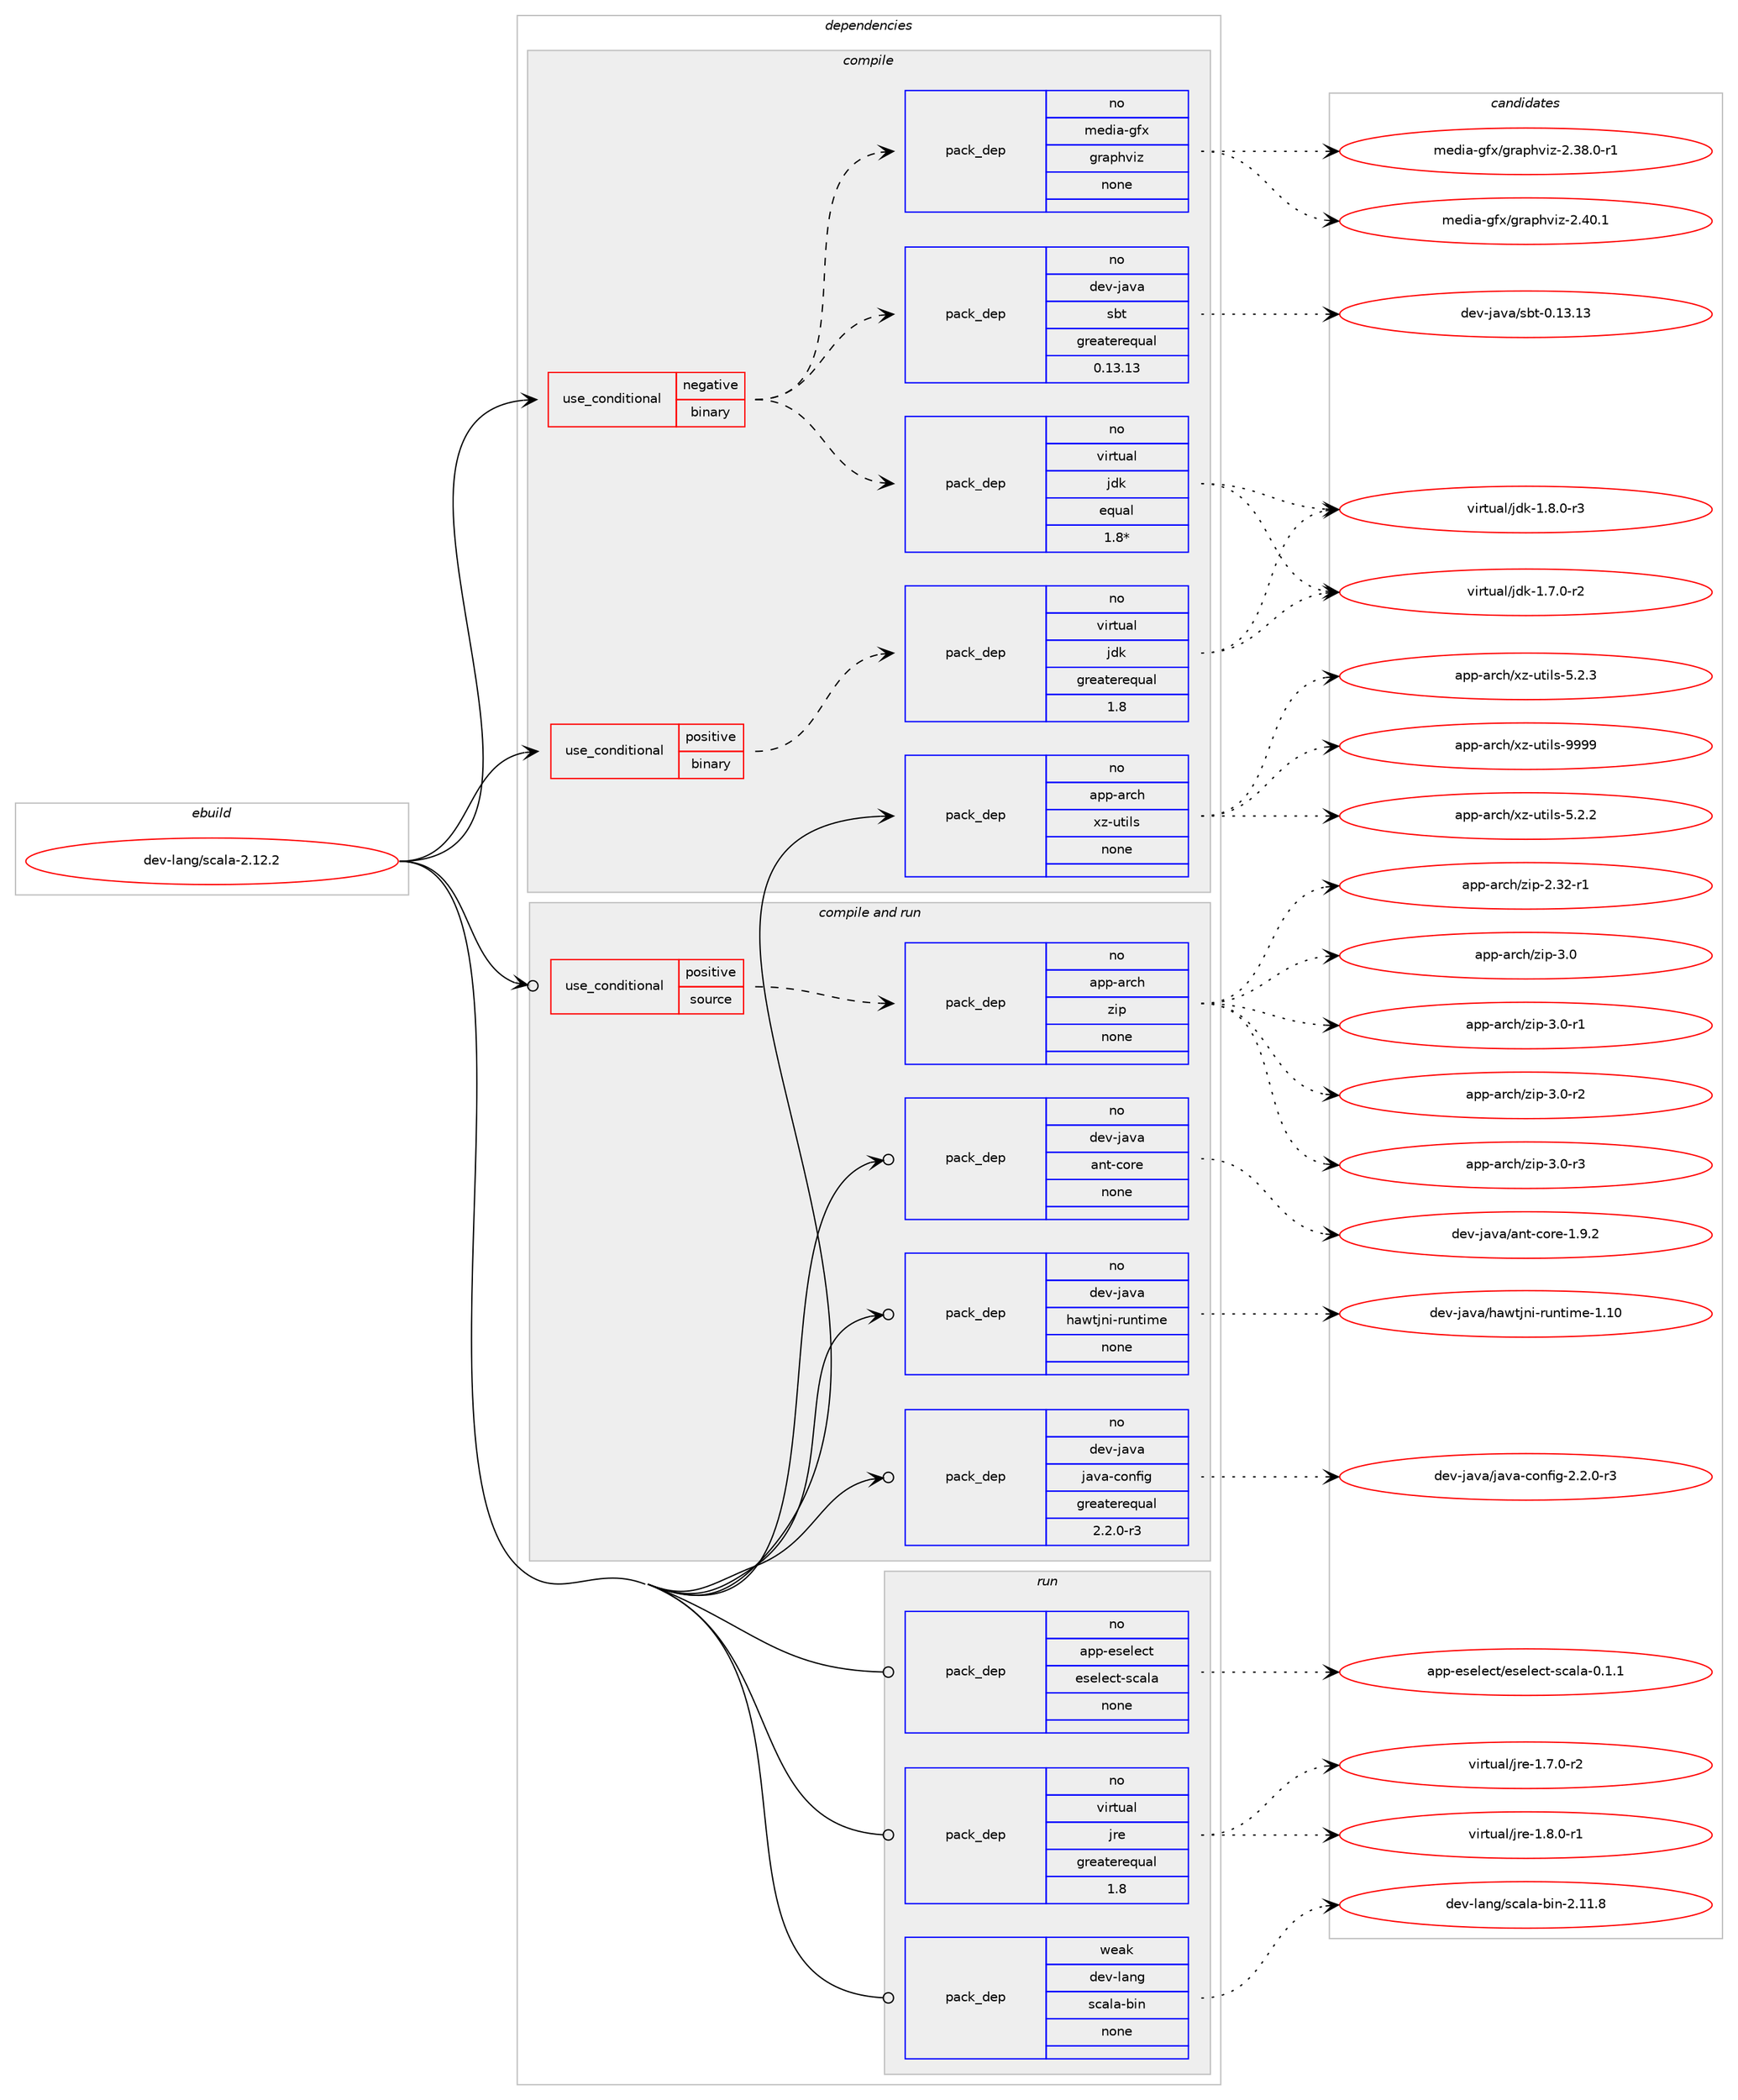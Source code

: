 digraph prolog {

# *************
# Graph options
# *************

newrank=true;
concentrate=true;
compound=true;
graph [rankdir=LR,fontname=Helvetica,fontsize=10,ranksep=1.5];#, ranksep=2.5, nodesep=0.2];
edge  [arrowhead=vee];
node  [fontname=Helvetica,fontsize=10];

# **********
# The ebuild
# **********

subgraph cluster_leftcol {
color=gray;
rank=same;
label=<<i>ebuild</i>>;
id [label="dev-lang/scala-2.12.2", color=red, width=4, href="../dev-lang/scala-2.12.2.svg"];
}

# ****************
# The dependencies
# ****************

subgraph cluster_midcol {
color=gray;
label=<<i>dependencies</i>>;
subgraph cluster_compile {
fillcolor="#eeeeee";
style=filled;
label=<<i>compile</i>>;
subgraph cond23705 {
dependency109605 [label=<<TABLE BORDER="0" CELLBORDER="1" CELLSPACING="0" CELLPADDING="4"><TR><TD ROWSPAN="3" CELLPADDING="10">use_conditional</TD></TR><TR><TD>negative</TD></TR><TR><TD>binary</TD></TR></TABLE>>, shape=none, color=red];
subgraph pack82732 {
dependency109606 [label=<<TABLE BORDER="0" CELLBORDER="1" CELLSPACING="0" CELLPADDING="4" WIDTH="220"><TR><TD ROWSPAN="6" CELLPADDING="30">pack_dep</TD></TR><TR><TD WIDTH="110">no</TD></TR><TR><TD>virtual</TD></TR><TR><TD>jdk</TD></TR><TR><TD>equal</TD></TR><TR><TD>1.8*</TD></TR></TABLE>>, shape=none, color=blue];
}
dependency109605:e -> dependency109606:w [weight=20,style="dashed",arrowhead="vee"];
subgraph pack82733 {
dependency109607 [label=<<TABLE BORDER="0" CELLBORDER="1" CELLSPACING="0" CELLPADDING="4" WIDTH="220"><TR><TD ROWSPAN="6" CELLPADDING="30">pack_dep</TD></TR><TR><TD WIDTH="110">no</TD></TR><TR><TD>dev-java</TD></TR><TR><TD>sbt</TD></TR><TR><TD>greaterequal</TD></TR><TR><TD>0.13.13</TD></TR></TABLE>>, shape=none, color=blue];
}
dependency109605:e -> dependency109607:w [weight=20,style="dashed",arrowhead="vee"];
subgraph pack82734 {
dependency109608 [label=<<TABLE BORDER="0" CELLBORDER="1" CELLSPACING="0" CELLPADDING="4" WIDTH="220"><TR><TD ROWSPAN="6" CELLPADDING="30">pack_dep</TD></TR><TR><TD WIDTH="110">no</TD></TR><TR><TD>media-gfx</TD></TR><TR><TD>graphviz</TD></TR><TR><TD>none</TD></TR><TR><TD></TD></TR></TABLE>>, shape=none, color=blue];
}
dependency109605:e -> dependency109608:w [weight=20,style="dashed",arrowhead="vee"];
}
id:e -> dependency109605:w [weight=20,style="solid",arrowhead="vee"];
subgraph cond23706 {
dependency109609 [label=<<TABLE BORDER="0" CELLBORDER="1" CELLSPACING="0" CELLPADDING="4"><TR><TD ROWSPAN="3" CELLPADDING="10">use_conditional</TD></TR><TR><TD>positive</TD></TR><TR><TD>binary</TD></TR></TABLE>>, shape=none, color=red];
subgraph pack82735 {
dependency109610 [label=<<TABLE BORDER="0" CELLBORDER="1" CELLSPACING="0" CELLPADDING="4" WIDTH="220"><TR><TD ROWSPAN="6" CELLPADDING="30">pack_dep</TD></TR><TR><TD WIDTH="110">no</TD></TR><TR><TD>virtual</TD></TR><TR><TD>jdk</TD></TR><TR><TD>greaterequal</TD></TR><TR><TD>1.8</TD></TR></TABLE>>, shape=none, color=blue];
}
dependency109609:e -> dependency109610:w [weight=20,style="dashed",arrowhead="vee"];
}
id:e -> dependency109609:w [weight=20,style="solid",arrowhead="vee"];
subgraph pack82736 {
dependency109611 [label=<<TABLE BORDER="0" CELLBORDER="1" CELLSPACING="0" CELLPADDING="4" WIDTH="220"><TR><TD ROWSPAN="6" CELLPADDING="30">pack_dep</TD></TR><TR><TD WIDTH="110">no</TD></TR><TR><TD>app-arch</TD></TR><TR><TD>xz-utils</TD></TR><TR><TD>none</TD></TR><TR><TD></TD></TR></TABLE>>, shape=none, color=blue];
}
id:e -> dependency109611:w [weight=20,style="solid",arrowhead="vee"];
}
subgraph cluster_compileandrun {
fillcolor="#eeeeee";
style=filled;
label=<<i>compile and run</i>>;
subgraph cond23707 {
dependency109612 [label=<<TABLE BORDER="0" CELLBORDER="1" CELLSPACING="0" CELLPADDING="4"><TR><TD ROWSPAN="3" CELLPADDING="10">use_conditional</TD></TR><TR><TD>positive</TD></TR><TR><TD>source</TD></TR></TABLE>>, shape=none, color=red];
subgraph pack82737 {
dependency109613 [label=<<TABLE BORDER="0" CELLBORDER="1" CELLSPACING="0" CELLPADDING="4" WIDTH="220"><TR><TD ROWSPAN="6" CELLPADDING="30">pack_dep</TD></TR><TR><TD WIDTH="110">no</TD></TR><TR><TD>app-arch</TD></TR><TR><TD>zip</TD></TR><TR><TD>none</TD></TR><TR><TD></TD></TR></TABLE>>, shape=none, color=blue];
}
dependency109612:e -> dependency109613:w [weight=20,style="dashed",arrowhead="vee"];
}
id:e -> dependency109612:w [weight=20,style="solid",arrowhead="odotvee"];
subgraph pack82738 {
dependency109614 [label=<<TABLE BORDER="0" CELLBORDER="1" CELLSPACING="0" CELLPADDING="4" WIDTH="220"><TR><TD ROWSPAN="6" CELLPADDING="30">pack_dep</TD></TR><TR><TD WIDTH="110">no</TD></TR><TR><TD>dev-java</TD></TR><TR><TD>ant-core</TD></TR><TR><TD>none</TD></TR><TR><TD></TD></TR></TABLE>>, shape=none, color=blue];
}
id:e -> dependency109614:w [weight=20,style="solid",arrowhead="odotvee"];
subgraph pack82739 {
dependency109615 [label=<<TABLE BORDER="0" CELLBORDER="1" CELLSPACING="0" CELLPADDING="4" WIDTH="220"><TR><TD ROWSPAN="6" CELLPADDING="30">pack_dep</TD></TR><TR><TD WIDTH="110">no</TD></TR><TR><TD>dev-java</TD></TR><TR><TD>hawtjni-runtime</TD></TR><TR><TD>none</TD></TR><TR><TD></TD></TR></TABLE>>, shape=none, color=blue];
}
id:e -> dependency109615:w [weight=20,style="solid",arrowhead="odotvee"];
subgraph pack82740 {
dependency109616 [label=<<TABLE BORDER="0" CELLBORDER="1" CELLSPACING="0" CELLPADDING="4" WIDTH="220"><TR><TD ROWSPAN="6" CELLPADDING="30">pack_dep</TD></TR><TR><TD WIDTH="110">no</TD></TR><TR><TD>dev-java</TD></TR><TR><TD>java-config</TD></TR><TR><TD>greaterequal</TD></TR><TR><TD>2.2.0-r3</TD></TR></TABLE>>, shape=none, color=blue];
}
id:e -> dependency109616:w [weight=20,style="solid",arrowhead="odotvee"];
}
subgraph cluster_run {
fillcolor="#eeeeee";
style=filled;
label=<<i>run</i>>;
subgraph pack82741 {
dependency109617 [label=<<TABLE BORDER="0" CELLBORDER="1" CELLSPACING="0" CELLPADDING="4" WIDTH="220"><TR><TD ROWSPAN="6" CELLPADDING="30">pack_dep</TD></TR><TR><TD WIDTH="110">no</TD></TR><TR><TD>app-eselect</TD></TR><TR><TD>eselect-scala</TD></TR><TR><TD>none</TD></TR><TR><TD></TD></TR></TABLE>>, shape=none, color=blue];
}
id:e -> dependency109617:w [weight=20,style="solid",arrowhead="odot"];
subgraph pack82742 {
dependency109618 [label=<<TABLE BORDER="0" CELLBORDER="1" CELLSPACING="0" CELLPADDING="4" WIDTH="220"><TR><TD ROWSPAN="6" CELLPADDING="30">pack_dep</TD></TR><TR><TD WIDTH="110">no</TD></TR><TR><TD>virtual</TD></TR><TR><TD>jre</TD></TR><TR><TD>greaterequal</TD></TR><TR><TD>1.8</TD></TR></TABLE>>, shape=none, color=blue];
}
id:e -> dependency109618:w [weight=20,style="solid",arrowhead="odot"];
subgraph pack82743 {
dependency109619 [label=<<TABLE BORDER="0" CELLBORDER="1" CELLSPACING="0" CELLPADDING="4" WIDTH="220"><TR><TD ROWSPAN="6" CELLPADDING="30">pack_dep</TD></TR><TR><TD WIDTH="110">weak</TD></TR><TR><TD>dev-lang</TD></TR><TR><TD>scala-bin</TD></TR><TR><TD>none</TD></TR><TR><TD></TD></TR></TABLE>>, shape=none, color=blue];
}
id:e -> dependency109619:w [weight=20,style="solid",arrowhead="odot"];
}
}

# **************
# The candidates
# **************

subgraph cluster_choices {
rank=same;
color=gray;
label=<<i>candidates</i>>;

subgraph choice82732 {
color=black;
nodesep=1;
choice11810511411611797108471061001074549465546484511450 [label="virtual/jdk-1.7.0-r2", color=red, width=4,href="../virtual/jdk-1.7.0-r2.svg"];
choice11810511411611797108471061001074549465646484511451 [label="virtual/jdk-1.8.0-r3", color=red, width=4,href="../virtual/jdk-1.8.0-r3.svg"];
dependency109606:e -> choice11810511411611797108471061001074549465546484511450:w [style=dotted,weight="100"];
dependency109606:e -> choice11810511411611797108471061001074549465646484511451:w [style=dotted,weight="100"];
}
subgraph choice82733 {
color=black;
nodesep=1;
choice10010111845106971189747115981164548464951464951 [label="dev-java/sbt-0.13.13", color=red, width=4,href="../dev-java/sbt-0.13.13.svg"];
dependency109607:e -> choice10010111845106971189747115981164548464951464951:w [style=dotted,weight="100"];
}
subgraph choice82734 {
color=black;
nodesep=1;
choice10910110010597451031021204710311497112104118105122455046515646484511449 [label="media-gfx/graphviz-2.38.0-r1", color=red, width=4,href="../media-gfx/graphviz-2.38.0-r1.svg"];
choice1091011001059745103102120471031149711210411810512245504652484649 [label="media-gfx/graphviz-2.40.1", color=red, width=4,href="../media-gfx/graphviz-2.40.1.svg"];
dependency109608:e -> choice10910110010597451031021204710311497112104118105122455046515646484511449:w [style=dotted,weight="100"];
dependency109608:e -> choice1091011001059745103102120471031149711210411810512245504652484649:w [style=dotted,weight="100"];
}
subgraph choice82735 {
color=black;
nodesep=1;
choice11810511411611797108471061001074549465546484511450 [label="virtual/jdk-1.7.0-r2", color=red, width=4,href="../virtual/jdk-1.7.0-r2.svg"];
choice11810511411611797108471061001074549465646484511451 [label="virtual/jdk-1.8.0-r3", color=red, width=4,href="../virtual/jdk-1.8.0-r3.svg"];
dependency109610:e -> choice11810511411611797108471061001074549465546484511450:w [style=dotted,weight="100"];
dependency109610:e -> choice11810511411611797108471061001074549465646484511451:w [style=dotted,weight="100"];
}
subgraph choice82736 {
color=black;
nodesep=1;
choice971121124597114991044712012245117116105108115455346504650 [label="app-arch/xz-utils-5.2.2", color=red, width=4,href="../app-arch/xz-utils-5.2.2.svg"];
choice971121124597114991044712012245117116105108115455346504651 [label="app-arch/xz-utils-5.2.3", color=red, width=4,href="../app-arch/xz-utils-5.2.3.svg"];
choice9711211245971149910447120122451171161051081154557575757 [label="app-arch/xz-utils-9999", color=red, width=4,href="../app-arch/xz-utils-9999.svg"];
dependency109611:e -> choice971121124597114991044712012245117116105108115455346504650:w [style=dotted,weight="100"];
dependency109611:e -> choice971121124597114991044712012245117116105108115455346504651:w [style=dotted,weight="100"];
dependency109611:e -> choice9711211245971149910447120122451171161051081154557575757:w [style=dotted,weight="100"];
}
subgraph choice82737 {
color=black;
nodesep=1;
choice971121124597114991044712210511245504651504511449 [label="app-arch/zip-2.32-r1", color=red, width=4,href="../app-arch/zip-2.32-r1.svg"];
choice971121124597114991044712210511245514648 [label="app-arch/zip-3.0", color=red, width=4,href="../app-arch/zip-3.0.svg"];
choice9711211245971149910447122105112455146484511449 [label="app-arch/zip-3.0-r1", color=red, width=4,href="../app-arch/zip-3.0-r1.svg"];
choice9711211245971149910447122105112455146484511450 [label="app-arch/zip-3.0-r2", color=red, width=4,href="../app-arch/zip-3.0-r2.svg"];
choice9711211245971149910447122105112455146484511451 [label="app-arch/zip-3.0-r3", color=red, width=4,href="../app-arch/zip-3.0-r3.svg"];
dependency109613:e -> choice971121124597114991044712210511245504651504511449:w [style=dotted,weight="100"];
dependency109613:e -> choice971121124597114991044712210511245514648:w [style=dotted,weight="100"];
dependency109613:e -> choice9711211245971149910447122105112455146484511449:w [style=dotted,weight="100"];
dependency109613:e -> choice9711211245971149910447122105112455146484511450:w [style=dotted,weight="100"];
dependency109613:e -> choice9711211245971149910447122105112455146484511451:w [style=dotted,weight="100"];
}
subgraph choice82738 {
color=black;
nodesep=1;
choice10010111845106971189747971101164599111114101454946574650 [label="dev-java/ant-core-1.9.2", color=red, width=4,href="../dev-java/ant-core-1.9.2.svg"];
dependency109614:e -> choice10010111845106971189747971101164599111114101454946574650:w [style=dotted,weight="100"];
}
subgraph choice82739 {
color=black;
nodesep=1;
choice1001011184510697118974710497119116106110105451141171101161051091014549464948 [label="dev-java/hawtjni-runtime-1.10", color=red, width=4,href="../dev-java/hawtjni-runtime-1.10.svg"];
dependency109615:e -> choice1001011184510697118974710497119116106110105451141171101161051091014549464948:w [style=dotted,weight="100"];
}
subgraph choice82740 {
color=black;
nodesep=1;
choice10010111845106971189747106971189745991111101021051034550465046484511451 [label="dev-java/java-config-2.2.0-r3", color=red, width=4,href="../dev-java/java-config-2.2.0-r3.svg"];
dependency109616:e -> choice10010111845106971189747106971189745991111101021051034550465046484511451:w [style=dotted,weight="100"];
}
subgraph choice82741 {
color=black;
nodesep=1;
choice971121124510111510110810199116471011151011081019911645115999710897454846494649 [label="app-eselect/eselect-scala-0.1.1", color=red, width=4,href="../app-eselect/eselect-scala-0.1.1.svg"];
dependency109617:e -> choice971121124510111510110810199116471011151011081019911645115999710897454846494649:w [style=dotted,weight="100"];
}
subgraph choice82742 {
color=black;
nodesep=1;
choice11810511411611797108471061141014549465546484511450 [label="virtual/jre-1.7.0-r2", color=red, width=4,href="../virtual/jre-1.7.0-r2.svg"];
choice11810511411611797108471061141014549465646484511449 [label="virtual/jre-1.8.0-r1", color=red, width=4,href="../virtual/jre-1.8.0-r1.svg"];
dependency109618:e -> choice11810511411611797108471061141014549465546484511450:w [style=dotted,weight="100"];
dependency109618:e -> choice11810511411611797108471061141014549465646484511449:w [style=dotted,weight="100"];
}
subgraph choice82743 {
color=black;
nodesep=1;
choice100101118451089711010347115999710897459810511045504649494656 [label="dev-lang/scala-bin-2.11.8", color=red, width=4,href="../dev-lang/scala-bin-2.11.8.svg"];
dependency109619:e -> choice100101118451089711010347115999710897459810511045504649494656:w [style=dotted,weight="100"];
}
}

}
